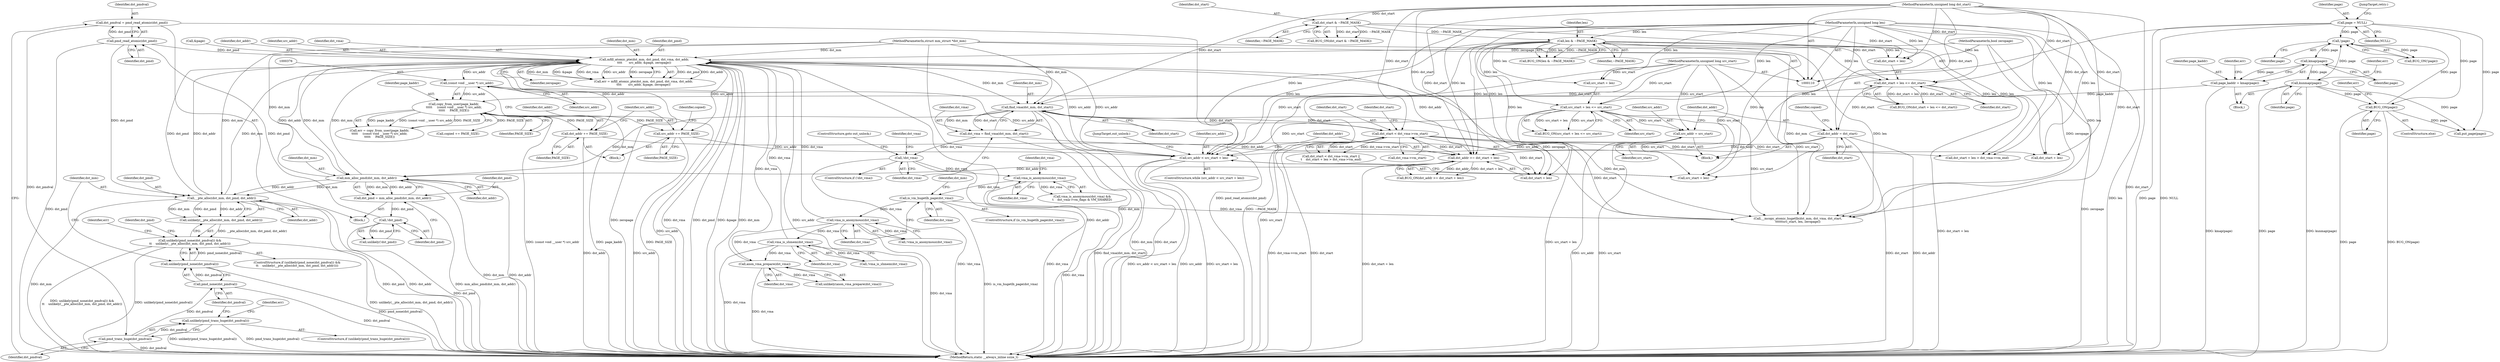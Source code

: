 digraph "0_linux_29ec90660d68bbdd69507c1c8b4e33aa299278b1_1@API" {
"1000290" [label="(Call,dst_pmdval = pmd_read_atomic(dst_pmd))"];
"1000292" [label="(Call,pmd_read_atomic(dst_pmd))"];
"1000282" [label="(Call,!dst_pmd)"];
"1000275" [label="(Call,dst_pmd = mm_alloc_pmd(dst_mm, dst_addr))"];
"1000277" [label="(Call,mm_alloc_pmd(dst_mm, dst_addr))"];
"1000180" [label="(Call,find_vma(dst_mm, dst_start))"];
"1000341" [label="(Call,mfill_atomic_pte(dst_mm, dst_pmd, dst_vma, dst_addr,\n\t\t\t\t       src_addr, &page, zeropage))"];
"1000310" [label="(Call,__pte_alloc(dst_mm, dst_pmd, dst_addr))"];
"1000111" [label="(MethodParameterIn,struct mm_struct *dst_mm)"];
"1000258" [label="(Call,anon_vma_prepare(dst_vma))"];
"1000239" [label="(Call,vma_is_anonymous(dst_vma))"];
"1000226" [label="(Call,is_vm_hugetlb_page(dst_vma))"];
"1000217" [label="(Call,vma_is_anonymous(dst_vma))"];
"1000184" [label="(Call,!dst_vma)"];
"1000178" [label="(Call,dst_vma = find_vma(dst_mm, dst_start))"];
"1000242" [label="(Call,vma_is_shmem(dst_vma))"];
"1000262" [label="(Call,src_addr < src_start + len)"];
"1000375" [label="(Call,(const void __user *) src_addr)"];
"1000401" [label="(Call,src_addr += PAGE_SIZE)"];
"1000373" [label="(Call,copy_from_user(page_kaddr,\n\t\t\t\t\t     (const void __user *) src_addr,\n\t\t\t\t\t     PAGE_SIZE))"];
"1000367" [label="(Call,page_kaddr = kmap(page))"];
"1000369" [label="(Call,kmap(page))"];
"1000365" [label="(Call,!page)"];
"1000379" [label="(Call,kunmap(page))"];
"1000154" [label="(Call,page = NULL)"];
"1000392" [label="(Call,BUG_ON(page))"];
"1000145" [label="(Call,src_addr = src_start)"];
"1000134" [label="(Call,src_start + len <= src_start)"];
"1000113" [label="(MethodParameterIn,unsigned long src_start)"];
"1000130" [label="(Call,len & ~PAGE_MASK)"];
"1000114" [label="(MethodParameterIn,unsigned long len)"];
"1000126" [label="(Call,dst_start & ~PAGE_MASK)"];
"1000112" [label="(MethodParameterIn,unsigned long dst_start)"];
"1000115" [label="(MethodParameterIn,bool zeropage)"];
"1000197" [label="(Call,dst_start < dst_vma->vm_start)"];
"1000140" [label="(Call,dst_start + len <= dst_start)"];
"1000270" [label="(Call,dst_addr >= dst_start + len)"];
"1000148" [label="(Call,dst_addr = dst_start)"];
"1000398" [label="(Call,dst_addr += PAGE_SIZE)"];
"1000296" [label="(Call,pmd_trans_huge(dst_pmdval))"];
"1000295" [label="(Call,unlikely(pmd_trans_huge(dst_pmdval)))"];
"1000307" [label="(Call,pmd_none(dst_pmdval))"];
"1000306" [label="(Call,unlikely(pmd_none(dst_pmdval)))"];
"1000305" [label="(Call,unlikely(pmd_none(dst_pmdval)) &&\n\t\t    unlikely(__pte_alloc(dst_mm, dst_pmd, dst_addr)))"];
"1000365" [label="(Call,!page)"];
"1000391" [label="(ControlStructure,else)"];
"1000117" [label="(Block,)"];
"1000401" [label="(Call,src_addr += PAGE_SIZE)"];
"1000308" [label="(Identifier,dst_pmdval)"];
"1000199" [label="(Call,dst_vma->vm_start)"];
"1000243" [label="(Identifier,dst_vma)"];
"1000114" [label="(MethodParameterIn,unsigned long len)"];
"1000197" [label="(Call,dst_start < dst_vma->vm_start)"];
"1000375" [label="(Call,(const void __user *) src_addr)"];
"1000402" [label="(Identifier,src_addr)"];
"1000371" [label="(Call,err = copy_from_user(page_kaddr,\n\t\t\t\t\t     (const void __user *) src_addr,\n\t\t\t\t\t     PAGE_SIZE))"];
"1000180" [label="(Call,find_vma(dst_mm, dst_start))"];
"1000295" [label="(Call,unlikely(pmd_trans_huge(dst_pmdval)))"];
"1000127" [label="(Identifier,dst_start)"];
"1000293" [label="(Identifier,dst_pmd)"];
"1000230" [label="(Identifier,dst_mm)"];
"1000191" [label="(Identifier,dst_vma)"];
"1000304" [label="(ControlStructure,if (unlikely(pmd_none(dst_pmdval)) &&\n\t\t    unlikely(__pte_alloc(dst_mm, dst_pmd, dst_addr))))"];
"1000131" [label="(Identifier,len)"];
"1000345" [label="(Identifier,dst_addr)"];
"1000383" [label="(Identifier,err)"];
"1000128" [label="(Identifier,~PAGE_MASK)"];
"1000377" [label="(Identifier,src_addr)"];
"1000313" [label="(Identifier,dst_addr)"];
"1000218" [label="(Identifier,dst_vma)"];
"1000403" [label="(Identifier,PAGE_SIZE)"];
"1000271" [label="(Identifier,dst_addr)"];
"1000134" [label="(Call,src_start + len <= src_start)"];
"1000139" [label="(Call,BUG_ON(dst_start + len <= dst_start))"];
"1000154" [label="(Call,page = NULL)"];
"1000309" [label="(Call,unlikely(__pte_alloc(dst_mm, dst_pmd, dst_addr)))"];
"1000290" [label="(Call,dst_pmdval = pmd_read_atomic(dst_pmd))"];
"1000226" [label="(Call,is_vm_hugetlb_page(dst_vma))"];
"1000307" [label="(Call,pmd_none(dst_pmdval))"];
"1000277" [label="(Call,mm_alloc_pmd(dst_mm, dst_addr))"];
"1000125" [label="(Call,BUG_ON(dst_start & ~PAGE_MASK))"];
"1000204" [label="(Identifier,dst_start)"];
"1000182" [label="(Identifier,dst_start)"];
"1000405" [label="(Identifier,copied)"];
"1000179" [label="(Identifier,dst_vma)"];
"1000297" [label="(Identifier,dst_pmdval)"];
"1000144" [label="(Identifier,dst_start)"];
"1000275" [label="(Call,dst_pmd = mm_alloc_pmd(dst_mm, dst_addr))"];
"1000311" [label="(Identifier,dst_mm)"];
"1000178" [label="(Call,dst_vma = find_vma(dst_mm, dst_start))"];
"1000346" [label="(Identifier,src_addr)"];
"1000147" [label="(Identifier,src_start)"];
"1000150" [label="(Identifier,dst_start)"];
"1000370" [label="(Identifier,page)"];
"1000112" [label="(MethodParameterIn,unsigned long dst_start)"];
"1000227" [label="(Identifier,dst_vma)"];
"1000216" [label="(Call,vma_is_anonymous(dst_vma) &&\n\t    dst_vma->vm_flags & VM_SHARED)"];
"1000349" [label="(Identifier,zeropage)"];
"1000366" [label="(Identifier,page)"];
"1000238" [label="(Call,!vma_is_anonymous(dst_vma))"];
"1000259" [label="(Identifier,dst_vma)"];
"1000217" [label="(Call,vma_is_anonymous(dst_vma))"];
"1000344" [label="(Identifier,dst_vma)"];
"1000357" [label="(Block,)"];
"1000393" [label="(Identifier,page)"];
"1000373" [label="(Call,copy_from_user(page_kaddr,\n\t\t\t\t\t     (const void __user *) src_addr,\n\t\t\t\t\t     PAGE_SIZE))"];
"1000126" [label="(Call,dst_start & ~PAGE_MASK)"];
"1000132" [label="(Identifier,~PAGE_MASK)"];
"1000140" [label="(Call,dst_start + len <= dst_start)"];
"1000292" [label="(Call,pmd_read_atomic(dst_pmd))"];
"1000417" [label="(JumpTarget,out_unlock:)"];
"1000324" [label="(Identifier,dst_pmd)"];
"1000130" [label="(Call,len & ~PAGE_MASK)"];
"1000184" [label="(Call,!dst_vma)"];
"1000312" [label="(Identifier,dst_pmd)"];
"1000279" [label="(Identifier,dst_addr)"];
"1000368" [label="(Identifier,page_kaddr)"];
"1000392" [label="(Call,BUG_ON(page))"];
"1000221" [label="(Identifier,dst_vma)"];
"1000264" [label="(Call,src_start + len)"];
"1000115" [label="(MethodParameterIn,bool zeropage)"];
"1000270" [label="(Call,dst_addr >= dst_start + len)"];
"1000380" [label="(Identifier,page)"];
"1000426" [label="(Call,put_page(page))"];
"1000240" [label="(Identifier,dst_vma)"];
"1000133" [label="(Call,BUG_ON(src_start + len <= src_start))"];
"1000113" [label="(MethodParameterIn,unsigned long src_start)"];
"1000396" [label="(Identifier,err)"];
"1000141" [label="(Call,dst_start + len)"];
"1000276" [label="(Identifier,dst_pmd)"];
"1000379" [label="(Call,kunmap(page))"];
"1000300" [label="(Identifier,err)"];
"1000129" [label="(Call,BUG_ON(len & ~PAGE_MASK))"];
"1000186" [label="(ControlStructure,goto out_unlock;)"];
"1000342" [label="(Identifier,dst_mm)"];
"1000156" [label="(Identifier,NULL)"];
"1000257" [label="(Call,unlikely(anon_vma_prepare(dst_vma)))"];
"1000263" [label="(Identifier,src_addr)"];
"1000241" [label="(Call,!vma_is_shmem(dst_vma))"];
"1000272" [label="(Call,dst_start + len)"];
"1000294" [label="(ControlStructure,if (unlikely(pmd_trans_huge(dst_pmdval))))"];
"1000400" [label="(Identifier,PAGE_SIZE)"];
"1000198" [label="(Identifier,dst_start)"];
"1000239" [label="(Call,vma_is_anonymous(dst_vma))"];
"1000310" [label="(Call,__pte_alloc(dst_mm, dst_pmd, dst_addr))"];
"1000183" [label="(ControlStructure,if (!dst_vma))"];
"1000185" [label="(Identifier,dst_vma)"];
"1000364" [label="(Call,BUG_ON(!page))"];
"1000203" [label="(Call,dst_start + len)"];
"1000296" [label="(Call,pmd_trans_huge(dst_pmdval))"];
"1000397" [label="(Block,)"];
"1000155" [label="(Identifier,page)"];
"1000202" [label="(Call,dst_start + len > dst_vma->vm_end)"];
"1000316" [label="(Identifier,err)"];
"1000146" [label="(Identifier,src_addr)"];
"1000399" [label="(Identifier,dst_addr)"];
"1000305" [label="(Call,unlikely(pmd_none(dst_pmdval)) &&\n\t\t    unlikely(__pte_alloc(dst_mm, dst_pmd, dst_addr)))"];
"1000343" [label="(Identifier,dst_pmd)"];
"1000111" [label="(MethodParameterIn,struct mm_struct *dst_mm)"];
"1000283" [label="(Identifier,dst_pmd)"];
"1000138" [label="(Identifier,src_start)"];
"1000267" [label="(Block,)"];
"1000145" [label="(Call,src_addr = src_start)"];
"1000291" [label="(Identifier,dst_pmdval)"];
"1000278" [label="(Identifier,dst_mm)"];
"1000347" [label="(Call,&page)"];
"1000242" [label="(Call,vma_is_shmem(dst_vma))"];
"1000157" [label="(JumpTarget,retry:)"];
"1000447" [label="(MethodReturn,static __always_inline ssize_t)"];
"1000196" [label="(Call,dst_start < dst_vma->vm_start ||\n\t    dst_start + len > dst_vma->vm_end)"];
"1000225" [label="(ControlStructure,if (is_vm_hugetlb_page(dst_vma)))"];
"1000369" [label="(Call,kmap(page))"];
"1000258" [label="(Call,anon_vma_prepare(dst_vma))"];
"1000135" [label="(Call,src_start + len)"];
"1000262" [label="(Call,src_addr < src_start + len)"];
"1000398" [label="(Call,dst_addr += PAGE_SIZE)"];
"1000152" [label="(Identifier,copied)"];
"1000281" [label="(Call,unlikely(!dst_pmd))"];
"1000306" [label="(Call,unlikely(pmd_none(dst_pmdval)))"];
"1000367" [label="(Call,page_kaddr = kmap(page))"];
"1000269" [label="(Call,BUG_ON(dst_addr >= dst_start + len))"];
"1000282" [label="(Call,!dst_pmd)"];
"1000149" [label="(Identifier,dst_addr)"];
"1000339" [label="(Call,err = mfill_atomic_pte(dst_mm, dst_pmd, dst_vma, dst_addr,\n\t\t\t\t       src_addr, &page, zeropage))"];
"1000378" [label="(Identifier,PAGE_SIZE)"];
"1000372" [label="(Identifier,err)"];
"1000181" [label="(Identifier,dst_mm)"];
"1000341" [label="(Call,mfill_atomic_pte(dst_mm, dst_pmd, dst_vma, dst_addr,\n\t\t\t\t       src_addr, &page, zeropage))"];
"1000261" [label="(ControlStructure,while (src_addr < src_start + len))"];
"1000404" [label="(Call,copied += PAGE_SIZE)"];
"1000148" [label="(Call,dst_addr = dst_start)"];
"1000229" [label="(Call,__mcopy_atomic_hugetlb(dst_mm, dst_vma, dst_start,\n\t\t\t\t\t\tsrc_start, len, zeropage))"];
"1000374" [label="(Identifier,page_kaddr)"];
"1000290" -> "1000267"  [label="AST: "];
"1000290" -> "1000292"  [label="CFG: "];
"1000291" -> "1000290"  [label="AST: "];
"1000292" -> "1000290"  [label="AST: "];
"1000297" -> "1000290"  [label="CFG: "];
"1000290" -> "1000447"  [label="DDG: pmd_read_atomic(dst_pmd)"];
"1000292" -> "1000290"  [label="DDG: dst_pmd"];
"1000290" -> "1000296"  [label="DDG: dst_pmdval"];
"1000292" -> "1000293"  [label="CFG: "];
"1000293" -> "1000292"  [label="AST: "];
"1000292" -> "1000447"  [label="DDG: dst_pmd"];
"1000282" -> "1000292"  [label="DDG: dst_pmd"];
"1000292" -> "1000310"  [label="DDG: dst_pmd"];
"1000292" -> "1000341"  [label="DDG: dst_pmd"];
"1000282" -> "1000281"  [label="AST: "];
"1000282" -> "1000283"  [label="CFG: "];
"1000283" -> "1000282"  [label="AST: "];
"1000281" -> "1000282"  [label="CFG: "];
"1000282" -> "1000447"  [label="DDG: dst_pmd"];
"1000282" -> "1000281"  [label="DDG: dst_pmd"];
"1000275" -> "1000282"  [label="DDG: dst_pmd"];
"1000275" -> "1000267"  [label="AST: "];
"1000275" -> "1000277"  [label="CFG: "];
"1000276" -> "1000275"  [label="AST: "];
"1000277" -> "1000275"  [label="AST: "];
"1000283" -> "1000275"  [label="CFG: "];
"1000275" -> "1000447"  [label="DDG: mm_alloc_pmd(dst_mm, dst_addr)"];
"1000277" -> "1000275"  [label="DDG: dst_mm"];
"1000277" -> "1000275"  [label="DDG: dst_addr"];
"1000277" -> "1000279"  [label="CFG: "];
"1000278" -> "1000277"  [label="AST: "];
"1000279" -> "1000277"  [label="AST: "];
"1000277" -> "1000447"  [label="DDG: dst_mm"];
"1000277" -> "1000447"  [label="DDG: dst_addr"];
"1000180" -> "1000277"  [label="DDG: dst_mm"];
"1000341" -> "1000277"  [label="DDG: dst_mm"];
"1000111" -> "1000277"  [label="DDG: dst_mm"];
"1000270" -> "1000277"  [label="DDG: dst_addr"];
"1000277" -> "1000310"  [label="DDG: dst_mm"];
"1000277" -> "1000310"  [label="DDG: dst_addr"];
"1000277" -> "1000341"  [label="DDG: dst_mm"];
"1000277" -> "1000341"  [label="DDG: dst_addr"];
"1000180" -> "1000178"  [label="AST: "];
"1000180" -> "1000182"  [label="CFG: "];
"1000181" -> "1000180"  [label="AST: "];
"1000182" -> "1000180"  [label="AST: "];
"1000178" -> "1000180"  [label="CFG: "];
"1000180" -> "1000447"  [label="DDG: dst_start"];
"1000180" -> "1000447"  [label="DDG: dst_mm"];
"1000180" -> "1000178"  [label="DDG: dst_mm"];
"1000180" -> "1000178"  [label="DDG: dst_start"];
"1000341" -> "1000180"  [label="DDG: dst_mm"];
"1000111" -> "1000180"  [label="DDG: dst_mm"];
"1000112" -> "1000180"  [label="DDG: dst_start"];
"1000197" -> "1000180"  [label="DDG: dst_start"];
"1000140" -> "1000180"  [label="DDG: dst_start"];
"1000180" -> "1000197"  [label="DDG: dst_start"];
"1000180" -> "1000229"  [label="DDG: dst_mm"];
"1000341" -> "1000339"  [label="AST: "];
"1000341" -> "1000349"  [label="CFG: "];
"1000342" -> "1000341"  [label="AST: "];
"1000343" -> "1000341"  [label="AST: "];
"1000344" -> "1000341"  [label="AST: "];
"1000345" -> "1000341"  [label="AST: "];
"1000346" -> "1000341"  [label="AST: "];
"1000347" -> "1000341"  [label="AST: "];
"1000349" -> "1000341"  [label="AST: "];
"1000339" -> "1000341"  [label="CFG: "];
"1000341" -> "1000447"  [label="DDG: zeropage"];
"1000341" -> "1000447"  [label="DDG: dst_vma"];
"1000341" -> "1000447"  [label="DDG: dst_pmd"];
"1000341" -> "1000447"  [label="DDG: &page"];
"1000341" -> "1000447"  [label="DDG: dst_mm"];
"1000341" -> "1000447"  [label="DDG: src_addr"];
"1000341" -> "1000447"  [label="DDG: dst_addr"];
"1000341" -> "1000229"  [label="DDG: zeropage"];
"1000341" -> "1000262"  [label="DDG: src_addr"];
"1000341" -> "1000270"  [label="DDG: dst_addr"];
"1000341" -> "1000339"  [label="DDG: dst_pmd"];
"1000341" -> "1000339"  [label="DDG: dst_addr"];
"1000341" -> "1000339"  [label="DDG: dst_mm"];
"1000341" -> "1000339"  [label="DDG: &page"];
"1000341" -> "1000339"  [label="DDG: dst_vma"];
"1000341" -> "1000339"  [label="DDG: src_addr"];
"1000341" -> "1000339"  [label="DDG: zeropage"];
"1000310" -> "1000341"  [label="DDG: dst_mm"];
"1000310" -> "1000341"  [label="DDG: dst_pmd"];
"1000310" -> "1000341"  [label="DDG: dst_addr"];
"1000111" -> "1000341"  [label="DDG: dst_mm"];
"1000258" -> "1000341"  [label="DDG: dst_vma"];
"1000239" -> "1000341"  [label="DDG: dst_vma"];
"1000242" -> "1000341"  [label="DDG: dst_vma"];
"1000262" -> "1000341"  [label="DDG: src_addr"];
"1000115" -> "1000341"  [label="DDG: zeropage"];
"1000341" -> "1000375"  [label="DDG: src_addr"];
"1000341" -> "1000398"  [label="DDG: dst_addr"];
"1000341" -> "1000401"  [label="DDG: src_addr"];
"1000310" -> "1000309"  [label="AST: "];
"1000310" -> "1000313"  [label="CFG: "];
"1000311" -> "1000310"  [label="AST: "];
"1000312" -> "1000310"  [label="AST: "];
"1000313" -> "1000310"  [label="AST: "];
"1000309" -> "1000310"  [label="CFG: "];
"1000310" -> "1000447"  [label="DDG: dst_pmd"];
"1000310" -> "1000447"  [label="DDG: dst_addr"];
"1000310" -> "1000447"  [label="DDG: dst_mm"];
"1000310" -> "1000309"  [label="DDG: dst_mm"];
"1000310" -> "1000309"  [label="DDG: dst_pmd"];
"1000310" -> "1000309"  [label="DDG: dst_addr"];
"1000111" -> "1000310"  [label="DDG: dst_mm"];
"1000111" -> "1000110"  [label="AST: "];
"1000111" -> "1000447"  [label="DDG: dst_mm"];
"1000111" -> "1000229"  [label="DDG: dst_mm"];
"1000258" -> "1000257"  [label="AST: "];
"1000258" -> "1000259"  [label="CFG: "];
"1000259" -> "1000258"  [label="AST: "];
"1000257" -> "1000258"  [label="CFG: "];
"1000258" -> "1000447"  [label="DDG: dst_vma"];
"1000258" -> "1000257"  [label="DDG: dst_vma"];
"1000239" -> "1000258"  [label="DDG: dst_vma"];
"1000242" -> "1000258"  [label="DDG: dst_vma"];
"1000239" -> "1000238"  [label="AST: "];
"1000239" -> "1000240"  [label="CFG: "];
"1000240" -> "1000239"  [label="AST: "];
"1000238" -> "1000239"  [label="CFG: "];
"1000239" -> "1000447"  [label="DDG: dst_vma"];
"1000239" -> "1000238"  [label="DDG: dst_vma"];
"1000226" -> "1000239"  [label="DDG: dst_vma"];
"1000239" -> "1000242"  [label="DDG: dst_vma"];
"1000226" -> "1000225"  [label="AST: "];
"1000226" -> "1000227"  [label="CFG: "];
"1000227" -> "1000226"  [label="AST: "];
"1000230" -> "1000226"  [label="CFG: "];
"1000240" -> "1000226"  [label="CFG: "];
"1000226" -> "1000447"  [label="DDG: is_vm_hugetlb_page(dst_vma)"];
"1000217" -> "1000226"  [label="DDG: dst_vma"];
"1000226" -> "1000229"  [label="DDG: dst_vma"];
"1000217" -> "1000216"  [label="AST: "];
"1000217" -> "1000218"  [label="CFG: "];
"1000218" -> "1000217"  [label="AST: "];
"1000221" -> "1000217"  [label="CFG: "];
"1000216" -> "1000217"  [label="CFG: "];
"1000217" -> "1000447"  [label="DDG: dst_vma"];
"1000217" -> "1000216"  [label="DDG: dst_vma"];
"1000184" -> "1000217"  [label="DDG: dst_vma"];
"1000184" -> "1000183"  [label="AST: "];
"1000184" -> "1000185"  [label="CFG: "];
"1000185" -> "1000184"  [label="AST: "];
"1000186" -> "1000184"  [label="CFG: "];
"1000191" -> "1000184"  [label="CFG: "];
"1000184" -> "1000447"  [label="DDG: dst_vma"];
"1000184" -> "1000447"  [label="DDG: !dst_vma"];
"1000178" -> "1000184"  [label="DDG: dst_vma"];
"1000178" -> "1000117"  [label="AST: "];
"1000179" -> "1000178"  [label="AST: "];
"1000185" -> "1000178"  [label="CFG: "];
"1000178" -> "1000447"  [label="DDG: find_vma(dst_mm, dst_start)"];
"1000242" -> "1000241"  [label="AST: "];
"1000242" -> "1000243"  [label="CFG: "];
"1000243" -> "1000242"  [label="AST: "];
"1000241" -> "1000242"  [label="CFG: "];
"1000242" -> "1000447"  [label="DDG: dst_vma"];
"1000242" -> "1000241"  [label="DDG: dst_vma"];
"1000262" -> "1000261"  [label="AST: "];
"1000262" -> "1000264"  [label="CFG: "];
"1000263" -> "1000262"  [label="AST: "];
"1000264" -> "1000262"  [label="AST: "];
"1000271" -> "1000262"  [label="CFG: "];
"1000417" -> "1000262"  [label="CFG: "];
"1000262" -> "1000447"  [label="DDG: src_addr"];
"1000262" -> "1000447"  [label="DDG: src_start + len"];
"1000262" -> "1000447"  [label="DDG: src_addr < src_start + len"];
"1000375" -> "1000262"  [label="DDG: src_addr"];
"1000401" -> "1000262"  [label="DDG: src_addr"];
"1000145" -> "1000262"  [label="DDG: src_addr"];
"1000113" -> "1000262"  [label="DDG: src_start"];
"1000134" -> "1000262"  [label="DDG: src_start"];
"1000114" -> "1000262"  [label="DDG: len"];
"1000130" -> "1000262"  [label="DDG: len"];
"1000375" -> "1000373"  [label="AST: "];
"1000375" -> "1000377"  [label="CFG: "];
"1000376" -> "1000375"  [label="AST: "];
"1000377" -> "1000375"  [label="AST: "];
"1000378" -> "1000375"  [label="CFG: "];
"1000375" -> "1000447"  [label="DDG: src_addr"];
"1000375" -> "1000373"  [label="DDG: src_addr"];
"1000401" -> "1000397"  [label="AST: "];
"1000401" -> "1000403"  [label="CFG: "];
"1000402" -> "1000401"  [label="AST: "];
"1000403" -> "1000401"  [label="AST: "];
"1000405" -> "1000401"  [label="CFG: "];
"1000401" -> "1000447"  [label="DDG: src_addr"];
"1000373" -> "1000401"  [label="DDG: PAGE_SIZE"];
"1000373" -> "1000371"  [label="AST: "];
"1000373" -> "1000378"  [label="CFG: "];
"1000374" -> "1000373"  [label="AST: "];
"1000378" -> "1000373"  [label="AST: "];
"1000371" -> "1000373"  [label="CFG: "];
"1000373" -> "1000447"  [label="DDG: (const void __user *) src_addr"];
"1000373" -> "1000447"  [label="DDG: PAGE_SIZE"];
"1000373" -> "1000447"  [label="DDG: page_kaddr"];
"1000373" -> "1000371"  [label="DDG: page_kaddr"];
"1000373" -> "1000371"  [label="DDG: (const void __user *) src_addr"];
"1000373" -> "1000371"  [label="DDG: PAGE_SIZE"];
"1000367" -> "1000373"  [label="DDG: page_kaddr"];
"1000373" -> "1000398"  [label="DDG: PAGE_SIZE"];
"1000373" -> "1000404"  [label="DDG: PAGE_SIZE"];
"1000367" -> "1000357"  [label="AST: "];
"1000367" -> "1000369"  [label="CFG: "];
"1000368" -> "1000367"  [label="AST: "];
"1000369" -> "1000367"  [label="AST: "];
"1000372" -> "1000367"  [label="CFG: "];
"1000367" -> "1000447"  [label="DDG: kmap(page)"];
"1000369" -> "1000367"  [label="DDG: page"];
"1000369" -> "1000370"  [label="CFG: "];
"1000370" -> "1000369"  [label="AST: "];
"1000365" -> "1000369"  [label="DDG: page"];
"1000369" -> "1000379"  [label="DDG: page"];
"1000365" -> "1000364"  [label="AST: "];
"1000365" -> "1000366"  [label="CFG: "];
"1000366" -> "1000365"  [label="AST: "];
"1000364" -> "1000365"  [label="CFG: "];
"1000365" -> "1000364"  [label="DDG: page"];
"1000379" -> "1000365"  [label="DDG: page"];
"1000154" -> "1000365"  [label="DDG: page"];
"1000392" -> "1000365"  [label="DDG: page"];
"1000379" -> "1000357"  [label="AST: "];
"1000379" -> "1000380"  [label="CFG: "];
"1000380" -> "1000379"  [label="AST: "];
"1000383" -> "1000379"  [label="CFG: "];
"1000379" -> "1000447"  [label="DDG: page"];
"1000379" -> "1000447"  [label="DDG: kunmap(page)"];
"1000379" -> "1000392"  [label="DDG: page"];
"1000379" -> "1000426"  [label="DDG: page"];
"1000154" -> "1000117"  [label="AST: "];
"1000154" -> "1000156"  [label="CFG: "];
"1000155" -> "1000154"  [label="AST: "];
"1000156" -> "1000154"  [label="AST: "];
"1000157" -> "1000154"  [label="CFG: "];
"1000154" -> "1000447"  [label="DDG: page"];
"1000154" -> "1000447"  [label="DDG: NULL"];
"1000154" -> "1000392"  [label="DDG: page"];
"1000154" -> "1000426"  [label="DDG: page"];
"1000392" -> "1000391"  [label="AST: "];
"1000392" -> "1000393"  [label="CFG: "];
"1000393" -> "1000392"  [label="AST: "];
"1000396" -> "1000392"  [label="CFG: "];
"1000392" -> "1000447"  [label="DDG: BUG_ON(page)"];
"1000392" -> "1000447"  [label="DDG: page"];
"1000392" -> "1000426"  [label="DDG: page"];
"1000145" -> "1000117"  [label="AST: "];
"1000145" -> "1000147"  [label="CFG: "];
"1000146" -> "1000145"  [label="AST: "];
"1000147" -> "1000145"  [label="AST: "];
"1000149" -> "1000145"  [label="CFG: "];
"1000145" -> "1000447"  [label="DDG: src_addr"];
"1000145" -> "1000447"  [label="DDG: src_start"];
"1000134" -> "1000145"  [label="DDG: src_start"];
"1000113" -> "1000145"  [label="DDG: src_start"];
"1000134" -> "1000133"  [label="AST: "];
"1000134" -> "1000138"  [label="CFG: "];
"1000135" -> "1000134"  [label="AST: "];
"1000138" -> "1000134"  [label="AST: "];
"1000133" -> "1000134"  [label="CFG: "];
"1000134" -> "1000447"  [label="DDG: src_start + len"];
"1000134" -> "1000133"  [label="DDG: src_start + len"];
"1000134" -> "1000133"  [label="DDG: src_start"];
"1000113" -> "1000134"  [label="DDG: src_start"];
"1000130" -> "1000134"  [label="DDG: len"];
"1000114" -> "1000134"  [label="DDG: len"];
"1000134" -> "1000229"  [label="DDG: src_start"];
"1000134" -> "1000264"  [label="DDG: src_start"];
"1000113" -> "1000110"  [label="AST: "];
"1000113" -> "1000447"  [label="DDG: src_start"];
"1000113" -> "1000135"  [label="DDG: src_start"];
"1000113" -> "1000229"  [label="DDG: src_start"];
"1000113" -> "1000264"  [label="DDG: src_start"];
"1000130" -> "1000129"  [label="AST: "];
"1000130" -> "1000132"  [label="CFG: "];
"1000131" -> "1000130"  [label="AST: "];
"1000132" -> "1000130"  [label="AST: "];
"1000129" -> "1000130"  [label="CFG: "];
"1000130" -> "1000447"  [label="DDG: ~PAGE_MASK"];
"1000130" -> "1000129"  [label="DDG: len"];
"1000130" -> "1000129"  [label="DDG: ~PAGE_MASK"];
"1000114" -> "1000130"  [label="DDG: len"];
"1000126" -> "1000130"  [label="DDG: ~PAGE_MASK"];
"1000130" -> "1000135"  [label="DDG: len"];
"1000130" -> "1000140"  [label="DDG: len"];
"1000130" -> "1000141"  [label="DDG: len"];
"1000130" -> "1000202"  [label="DDG: len"];
"1000130" -> "1000203"  [label="DDG: len"];
"1000130" -> "1000229"  [label="DDG: len"];
"1000130" -> "1000264"  [label="DDG: len"];
"1000130" -> "1000270"  [label="DDG: len"];
"1000130" -> "1000272"  [label="DDG: len"];
"1000114" -> "1000110"  [label="AST: "];
"1000114" -> "1000447"  [label="DDG: len"];
"1000114" -> "1000135"  [label="DDG: len"];
"1000114" -> "1000140"  [label="DDG: len"];
"1000114" -> "1000141"  [label="DDG: len"];
"1000114" -> "1000202"  [label="DDG: len"];
"1000114" -> "1000203"  [label="DDG: len"];
"1000114" -> "1000229"  [label="DDG: len"];
"1000114" -> "1000264"  [label="DDG: len"];
"1000114" -> "1000270"  [label="DDG: len"];
"1000114" -> "1000272"  [label="DDG: len"];
"1000126" -> "1000125"  [label="AST: "];
"1000126" -> "1000128"  [label="CFG: "];
"1000127" -> "1000126"  [label="AST: "];
"1000128" -> "1000126"  [label="AST: "];
"1000125" -> "1000126"  [label="CFG: "];
"1000126" -> "1000125"  [label="DDG: dst_start"];
"1000126" -> "1000125"  [label="DDG: ~PAGE_MASK"];
"1000112" -> "1000126"  [label="DDG: dst_start"];
"1000126" -> "1000140"  [label="DDG: dst_start"];
"1000126" -> "1000141"  [label="DDG: dst_start"];
"1000112" -> "1000110"  [label="AST: "];
"1000112" -> "1000447"  [label="DDG: dst_start"];
"1000112" -> "1000140"  [label="DDG: dst_start"];
"1000112" -> "1000141"  [label="DDG: dst_start"];
"1000112" -> "1000148"  [label="DDG: dst_start"];
"1000112" -> "1000197"  [label="DDG: dst_start"];
"1000112" -> "1000202"  [label="DDG: dst_start"];
"1000112" -> "1000203"  [label="DDG: dst_start"];
"1000112" -> "1000229"  [label="DDG: dst_start"];
"1000112" -> "1000270"  [label="DDG: dst_start"];
"1000112" -> "1000272"  [label="DDG: dst_start"];
"1000115" -> "1000110"  [label="AST: "];
"1000115" -> "1000447"  [label="DDG: zeropage"];
"1000115" -> "1000229"  [label="DDG: zeropage"];
"1000197" -> "1000196"  [label="AST: "];
"1000197" -> "1000199"  [label="CFG: "];
"1000198" -> "1000197"  [label="AST: "];
"1000199" -> "1000197"  [label="AST: "];
"1000204" -> "1000197"  [label="CFG: "];
"1000196" -> "1000197"  [label="CFG: "];
"1000197" -> "1000447"  [label="DDG: dst_vma->vm_start"];
"1000197" -> "1000447"  [label="DDG: dst_start"];
"1000197" -> "1000196"  [label="DDG: dst_start"];
"1000197" -> "1000196"  [label="DDG: dst_vma->vm_start"];
"1000197" -> "1000202"  [label="DDG: dst_start"];
"1000197" -> "1000203"  [label="DDG: dst_start"];
"1000197" -> "1000229"  [label="DDG: dst_start"];
"1000197" -> "1000270"  [label="DDG: dst_start"];
"1000197" -> "1000272"  [label="DDG: dst_start"];
"1000140" -> "1000139"  [label="AST: "];
"1000140" -> "1000144"  [label="CFG: "];
"1000141" -> "1000140"  [label="AST: "];
"1000144" -> "1000140"  [label="AST: "];
"1000139" -> "1000140"  [label="CFG: "];
"1000140" -> "1000447"  [label="DDG: dst_start + len"];
"1000140" -> "1000139"  [label="DDG: dst_start + len"];
"1000140" -> "1000139"  [label="DDG: dst_start"];
"1000140" -> "1000148"  [label="DDG: dst_start"];
"1000270" -> "1000269"  [label="AST: "];
"1000270" -> "1000272"  [label="CFG: "];
"1000271" -> "1000270"  [label="AST: "];
"1000272" -> "1000270"  [label="AST: "];
"1000269" -> "1000270"  [label="CFG: "];
"1000270" -> "1000447"  [label="DDG: dst_start + len"];
"1000270" -> "1000269"  [label="DDG: dst_addr"];
"1000270" -> "1000269"  [label="DDG: dst_start + len"];
"1000148" -> "1000270"  [label="DDG: dst_addr"];
"1000398" -> "1000270"  [label="DDG: dst_addr"];
"1000148" -> "1000117"  [label="AST: "];
"1000148" -> "1000150"  [label="CFG: "];
"1000149" -> "1000148"  [label="AST: "];
"1000150" -> "1000148"  [label="AST: "];
"1000152" -> "1000148"  [label="CFG: "];
"1000148" -> "1000447"  [label="DDG: dst_addr"];
"1000148" -> "1000447"  [label="DDG: dst_start"];
"1000398" -> "1000397"  [label="AST: "];
"1000398" -> "1000400"  [label="CFG: "];
"1000399" -> "1000398"  [label="AST: "];
"1000400" -> "1000398"  [label="AST: "];
"1000402" -> "1000398"  [label="CFG: "];
"1000398" -> "1000447"  [label="DDG: dst_addr"];
"1000296" -> "1000295"  [label="AST: "];
"1000296" -> "1000297"  [label="CFG: "];
"1000297" -> "1000296"  [label="AST: "];
"1000295" -> "1000296"  [label="CFG: "];
"1000296" -> "1000447"  [label="DDG: dst_pmdval"];
"1000296" -> "1000295"  [label="DDG: dst_pmdval"];
"1000296" -> "1000307"  [label="DDG: dst_pmdval"];
"1000295" -> "1000294"  [label="AST: "];
"1000300" -> "1000295"  [label="CFG: "];
"1000308" -> "1000295"  [label="CFG: "];
"1000295" -> "1000447"  [label="DDG: pmd_trans_huge(dst_pmdval)"];
"1000295" -> "1000447"  [label="DDG: unlikely(pmd_trans_huge(dst_pmdval))"];
"1000307" -> "1000306"  [label="AST: "];
"1000307" -> "1000308"  [label="CFG: "];
"1000308" -> "1000307"  [label="AST: "];
"1000306" -> "1000307"  [label="CFG: "];
"1000307" -> "1000447"  [label="DDG: dst_pmdval"];
"1000307" -> "1000306"  [label="DDG: dst_pmdval"];
"1000306" -> "1000305"  [label="AST: "];
"1000311" -> "1000306"  [label="CFG: "];
"1000305" -> "1000306"  [label="CFG: "];
"1000306" -> "1000447"  [label="DDG: pmd_none(dst_pmdval)"];
"1000306" -> "1000305"  [label="DDG: pmd_none(dst_pmdval)"];
"1000305" -> "1000304"  [label="AST: "];
"1000305" -> "1000309"  [label="CFG: "];
"1000309" -> "1000305"  [label="AST: "];
"1000316" -> "1000305"  [label="CFG: "];
"1000324" -> "1000305"  [label="CFG: "];
"1000305" -> "1000447"  [label="DDG: unlikely(__pte_alloc(dst_mm, dst_pmd, dst_addr))"];
"1000305" -> "1000447"  [label="DDG: unlikely(pmd_none(dst_pmdval)) &&\n\t\t    unlikely(__pte_alloc(dst_mm, dst_pmd, dst_addr))"];
"1000305" -> "1000447"  [label="DDG: unlikely(pmd_none(dst_pmdval))"];
"1000309" -> "1000305"  [label="DDG: __pte_alloc(dst_mm, dst_pmd, dst_addr)"];
}
